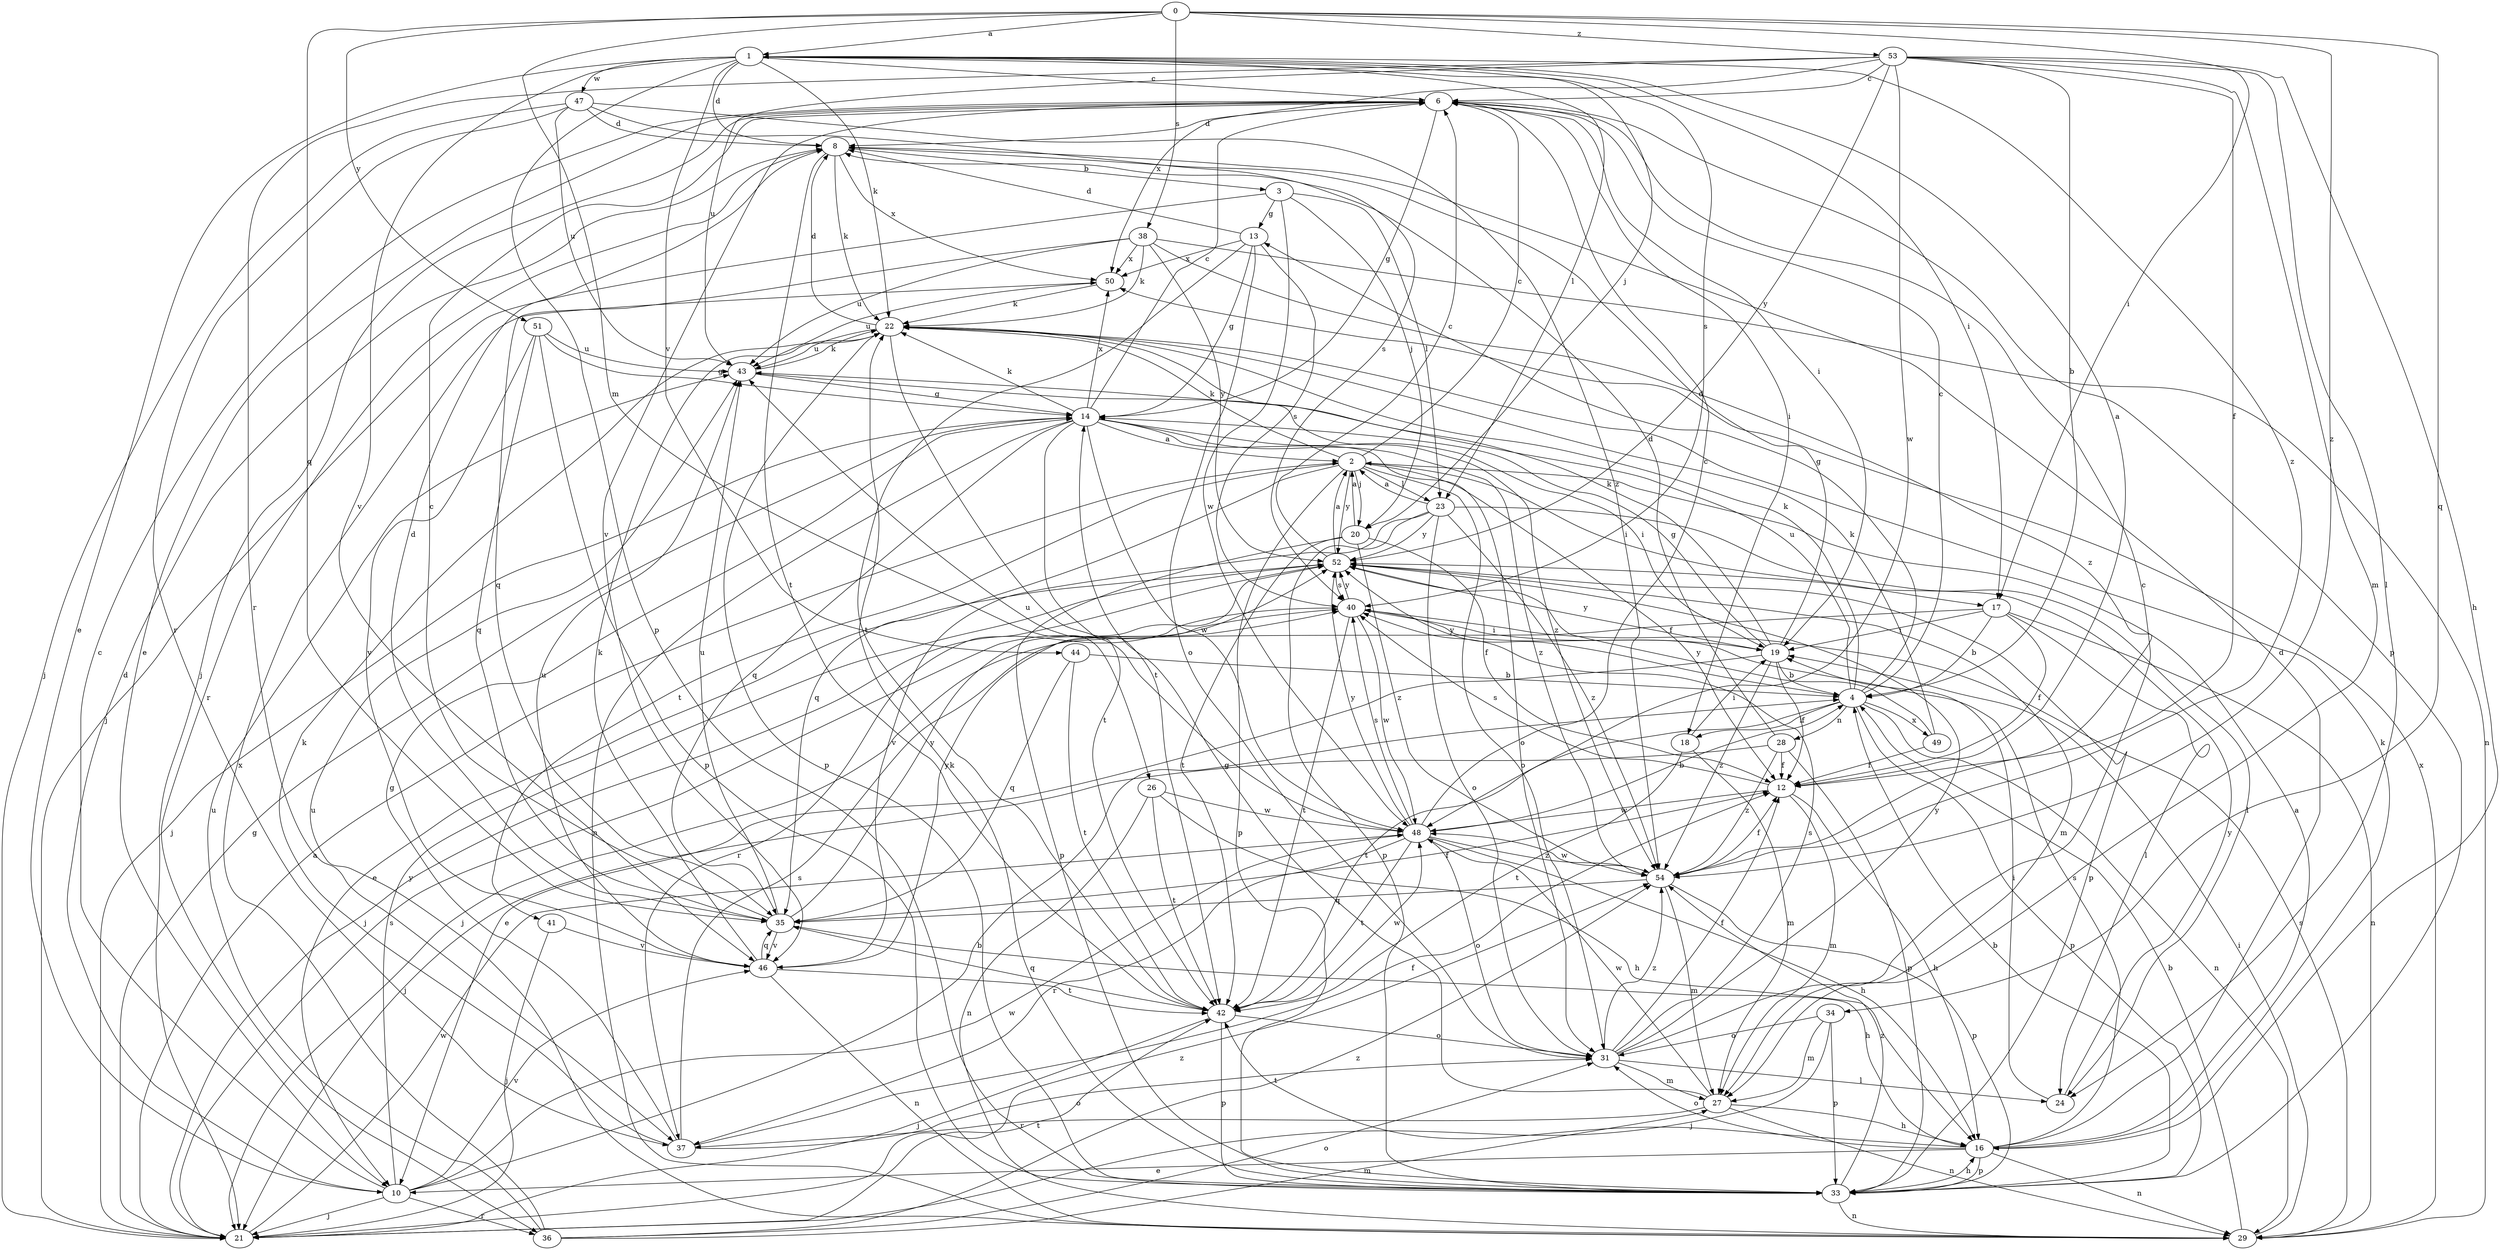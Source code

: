 strict digraph  {
0;
1;
2;
3;
4;
6;
8;
10;
12;
13;
14;
16;
17;
18;
19;
20;
21;
22;
23;
24;
26;
27;
28;
29;
31;
33;
34;
35;
36;
37;
38;
40;
41;
42;
43;
44;
46;
47;
48;
49;
50;
51;
52;
53;
54;
0 -> 1  [label=a];
0 -> 17  [label=i];
0 -> 26  [label=m];
0 -> 34  [label=q];
0 -> 35  [label=q];
0 -> 38  [label=s];
0 -> 51  [label=y];
0 -> 53  [label=z];
0 -> 54  [label=z];
1 -> 6  [label=c];
1 -> 8  [label=d];
1 -> 10  [label=e];
1 -> 17  [label=i];
1 -> 20  [label=j];
1 -> 22  [label=k];
1 -> 23  [label=l];
1 -> 33  [label=p];
1 -> 40  [label=s];
1 -> 44  [label=v];
1 -> 46  [label=v];
1 -> 47  [label=w];
1 -> 54  [label=z];
2 -> 6  [label=c];
2 -> 12  [label=f];
2 -> 17  [label=i];
2 -> 20  [label=j];
2 -> 22  [label=k];
2 -> 23  [label=l];
2 -> 31  [label=o];
2 -> 33  [label=p];
2 -> 35  [label=q];
2 -> 41  [label=t];
2 -> 52  [label=y];
3 -> 13  [label=g];
3 -> 20  [label=j];
3 -> 21  [label=j];
3 -> 23  [label=l];
3 -> 48  [label=w];
4 -> 6  [label=c];
4 -> 13  [label=g];
4 -> 18  [label=i];
4 -> 22  [label=k];
4 -> 28  [label=n];
4 -> 29  [label=n];
4 -> 33  [label=p];
4 -> 42  [label=t];
4 -> 43  [label=u];
4 -> 49  [label=x];
4 -> 52  [label=y];
6 -> 8  [label=d];
6 -> 10  [label=e];
6 -> 14  [label=g];
6 -> 18  [label=i];
6 -> 19  [label=i];
6 -> 21  [label=j];
6 -> 33  [label=p];
6 -> 46  [label=v];
8 -> 3  [label=b];
8 -> 22  [label=k];
8 -> 36  [label=r];
8 -> 42  [label=t];
8 -> 50  [label=x];
10 -> 4  [label=b];
10 -> 6  [label=c];
10 -> 8  [label=d];
10 -> 21  [label=j];
10 -> 36  [label=r];
10 -> 46  [label=v];
10 -> 48  [label=w];
10 -> 52  [label=y];
12 -> 1  [label=a];
12 -> 16  [label=h];
12 -> 27  [label=m];
12 -> 40  [label=s];
12 -> 48  [label=w];
13 -> 8  [label=d];
13 -> 14  [label=g];
13 -> 31  [label=o];
13 -> 40  [label=s];
13 -> 42  [label=t];
13 -> 50  [label=x];
14 -> 2  [label=a];
14 -> 6  [label=c];
14 -> 19  [label=i];
14 -> 21  [label=j];
14 -> 22  [label=k];
14 -> 29  [label=n];
14 -> 31  [label=o];
14 -> 35  [label=q];
14 -> 42  [label=t];
14 -> 48  [label=w];
14 -> 50  [label=x];
14 -> 54  [label=z];
16 -> 2  [label=a];
16 -> 8  [label=d];
16 -> 10  [label=e];
16 -> 22  [label=k];
16 -> 29  [label=n];
16 -> 31  [label=o];
16 -> 33  [label=p];
16 -> 40  [label=s];
16 -> 42  [label=t];
17 -> 4  [label=b];
17 -> 12  [label=f];
17 -> 19  [label=i];
17 -> 21  [label=j];
17 -> 24  [label=l];
17 -> 29  [label=n];
18 -> 19  [label=i];
18 -> 27  [label=m];
18 -> 42  [label=t];
19 -> 4  [label=b];
19 -> 8  [label=d];
19 -> 10  [label=e];
19 -> 12  [label=f];
19 -> 14  [label=g];
19 -> 22  [label=k];
19 -> 52  [label=y];
19 -> 54  [label=z];
20 -> 2  [label=a];
20 -> 12  [label=f];
20 -> 33  [label=p];
20 -> 42  [label=t];
20 -> 54  [label=z];
21 -> 2  [label=a];
21 -> 14  [label=g];
21 -> 40  [label=s];
21 -> 42  [label=t];
21 -> 48  [label=w];
21 -> 54  [label=z];
22 -> 8  [label=d];
22 -> 33  [label=p];
22 -> 42  [label=t];
22 -> 43  [label=u];
23 -> 2  [label=a];
23 -> 24  [label=l];
23 -> 31  [label=o];
23 -> 33  [label=p];
23 -> 46  [label=v];
23 -> 52  [label=y];
23 -> 54  [label=z];
24 -> 19  [label=i];
24 -> 52  [label=y];
26 -> 16  [label=h];
26 -> 29  [label=n];
26 -> 42  [label=t];
26 -> 48  [label=w];
27 -> 14  [label=g];
27 -> 16  [label=h];
27 -> 29  [label=n];
27 -> 37  [label=r];
27 -> 48  [label=w];
28 -> 8  [label=d];
28 -> 12  [label=f];
28 -> 21  [label=j];
28 -> 33  [label=p];
28 -> 54  [label=z];
29 -> 4  [label=b];
29 -> 19  [label=i];
29 -> 40  [label=s];
29 -> 43  [label=u];
29 -> 50  [label=x];
31 -> 6  [label=c];
31 -> 12  [label=f];
31 -> 24  [label=l];
31 -> 27  [label=m];
31 -> 40  [label=s];
31 -> 52  [label=y];
31 -> 54  [label=z];
33 -> 4  [label=b];
33 -> 16  [label=h];
33 -> 22  [label=k];
33 -> 29  [label=n];
33 -> 54  [label=z];
34 -> 21  [label=j];
34 -> 27  [label=m];
34 -> 31  [label=o];
34 -> 33  [label=p];
35 -> 6  [label=c];
35 -> 8  [label=d];
35 -> 12  [label=f];
35 -> 16  [label=h];
35 -> 43  [label=u];
35 -> 46  [label=v];
35 -> 52  [label=y];
36 -> 27  [label=m];
36 -> 31  [label=o];
36 -> 43  [label=u];
36 -> 50  [label=x];
36 -> 54  [label=z];
37 -> 12  [label=f];
37 -> 14  [label=g];
37 -> 22  [label=k];
37 -> 31  [label=o];
37 -> 40  [label=s];
38 -> 22  [label=k];
38 -> 29  [label=n];
38 -> 35  [label=q];
38 -> 43  [label=u];
38 -> 50  [label=x];
38 -> 52  [label=y];
38 -> 54  [label=z];
40 -> 19  [label=i];
40 -> 21  [label=j];
40 -> 42  [label=t];
40 -> 48  [label=w];
40 -> 52  [label=y];
41 -> 21  [label=j];
41 -> 46  [label=v];
42 -> 21  [label=j];
42 -> 31  [label=o];
42 -> 33  [label=p];
42 -> 35  [label=q];
42 -> 48  [label=w];
43 -> 14  [label=g];
43 -> 22  [label=k];
43 -> 54  [label=z];
44 -> 4  [label=b];
44 -> 35  [label=q];
44 -> 42  [label=t];
46 -> 22  [label=k];
46 -> 29  [label=n];
46 -> 35  [label=q];
46 -> 42  [label=t];
46 -> 43  [label=u];
46 -> 52  [label=y];
47 -> 8  [label=d];
47 -> 21  [label=j];
47 -> 37  [label=r];
47 -> 40  [label=s];
47 -> 43  [label=u];
47 -> 54  [label=z];
48 -> 4  [label=b];
48 -> 6  [label=c];
48 -> 16  [label=h];
48 -> 31  [label=o];
48 -> 37  [label=r];
48 -> 40  [label=s];
48 -> 42  [label=t];
48 -> 43  [label=u];
48 -> 52  [label=y];
48 -> 54  [label=z];
49 -> 12  [label=f];
49 -> 22  [label=k];
49 -> 52  [label=y];
50 -> 22  [label=k];
50 -> 43  [label=u];
51 -> 14  [label=g];
51 -> 33  [label=p];
51 -> 35  [label=q];
51 -> 43  [label=u];
51 -> 46  [label=v];
52 -> 2  [label=a];
52 -> 6  [label=c];
52 -> 10  [label=e];
52 -> 27  [label=m];
52 -> 33  [label=p];
52 -> 37  [label=r];
52 -> 40  [label=s];
53 -> 4  [label=b];
53 -> 6  [label=c];
53 -> 12  [label=f];
53 -> 16  [label=h];
53 -> 24  [label=l];
53 -> 27  [label=m];
53 -> 37  [label=r];
53 -> 43  [label=u];
53 -> 48  [label=w];
53 -> 50  [label=x];
53 -> 52  [label=y];
54 -> 12  [label=f];
54 -> 27  [label=m];
54 -> 33  [label=p];
54 -> 35  [label=q];
54 -> 48  [label=w];
}
